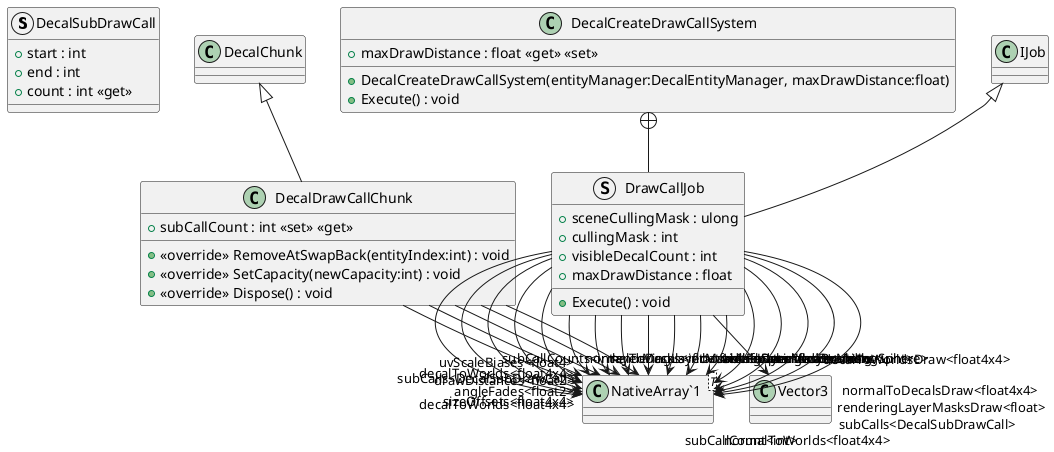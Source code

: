 @startuml
struct DecalSubDrawCall {
    + start : int
    + end : int
    + count : int <<get>>
}
class DecalDrawCallChunk {
    + subCallCount : int <<set>> <<get>>
    + <<override>> RemoveAtSwapBack(entityIndex:int) : void
    + <<override>> SetCapacity(newCapacity:int) : void
    + <<override>> Dispose() : void
}
class DecalCreateDrawCallSystem {
    + maxDrawDistance : float <<get>> <<set>>
    + DecalCreateDrawCallSystem(entityManager:DecalEntityManager, maxDrawDistance:float)
    + Execute() : void
}
class "NativeArray`1"<T> {
}
struct DrawCallJob {
    + sceneCullingMask : ulong
    + cullingMask : int
    + visibleDecalCount : int
    + maxDrawDistance : float
    + Execute() : void
}
DecalChunk <|-- DecalDrawCallChunk
DecalDrawCallChunk --> "decalToWorlds<float4x4>" "NativeArray`1"
DecalDrawCallChunk --> "normalToDecals<float4x4>" "NativeArray`1"
DecalDrawCallChunk --> "renderingLayerMasks<float>" "NativeArray`1"
DecalDrawCallChunk --> "subCalls<DecalSubDrawCall>" "NativeArray`1"
DecalDrawCallChunk --> "subCallCounts<int>" "NativeArray`1"
DecalCreateDrawCallSystem +-- DrawCallJob
IJob <|-- DrawCallJob
DrawCallJob --> "decalToWorlds<float4x4>" "NativeArray`1"
DrawCallJob --> "normalToWorlds<float4x4>" "NativeArray`1"
DrawCallJob --> "sizeOffsets<float4x4>" "NativeArray`1"
DrawCallJob --> "drawDistances<float2>" "NativeArray`1"
DrawCallJob --> "angleFades<float2>" "NativeArray`1"
DrawCallJob --> "uvScaleBiases<float4>" "NativeArray`1"
DrawCallJob --> "layerMasks<int>" "NativeArray`1"
DrawCallJob --> "sceneLayerMasks<ulong>" "NativeArray`1"
DrawCallJob --> "fadeFactors<float>" "NativeArray`1"
DrawCallJob --> "boundingSpheres<BoundingSphere>" "NativeArray`1"
DrawCallJob --> "renderingLayerMasks<uint>" "NativeArray`1"
DrawCallJob --> "cameraPosition" Vector3
DrawCallJob --> "visibleDecalIndices<int>" "NativeArray`1"
DrawCallJob --> "decalToWorldsDraw<float4x4>" "NativeArray`1"
DrawCallJob --> "normalToDecalsDraw<float4x4>" "NativeArray`1"
DrawCallJob --> "renderingLayerMasksDraw<float>" "NativeArray`1"
DrawCallJob --> "subCalls<DecalSubDrawCall>" "NativeArray`1"
DrawCallJob --> "subCallCount<int>" "NativeArray`1"
@enduml
